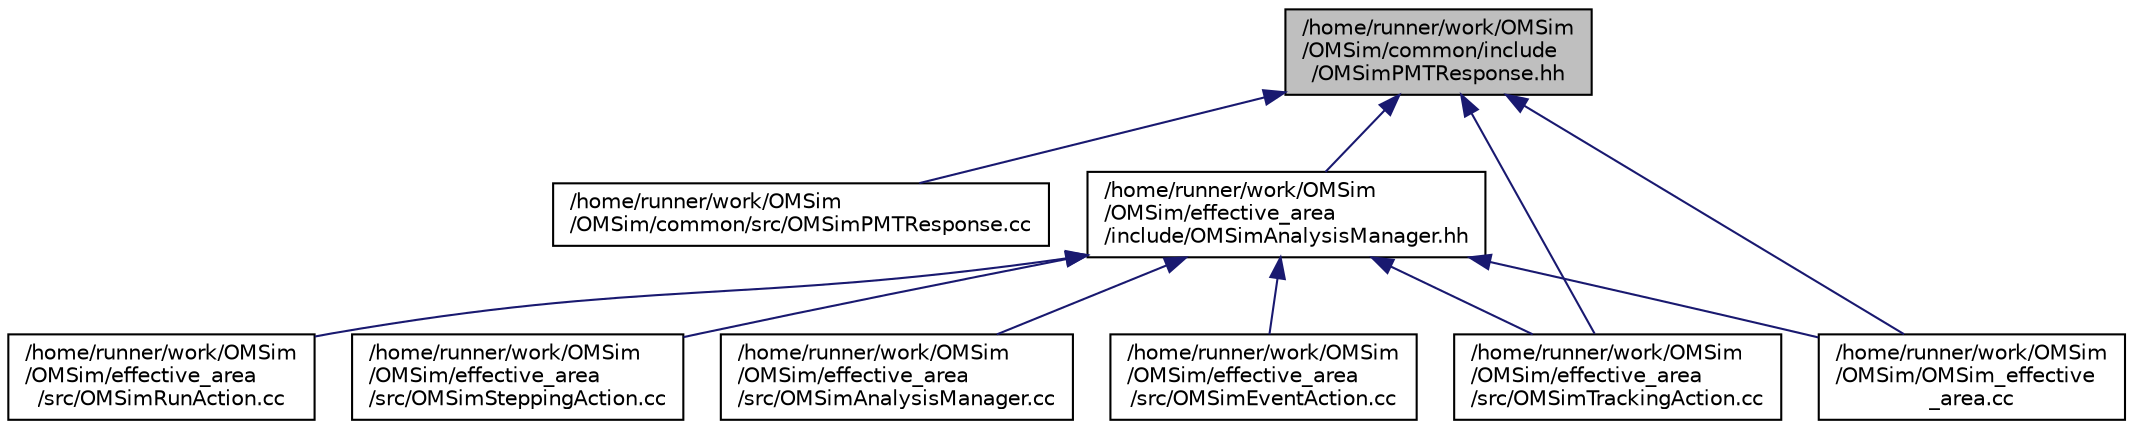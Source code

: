 digraph "/home/runner/work/OMSim/OMSim/common/include/OMSimPMTResponse.hh"
{
 // LATEX_PDF_SIZE
  edge [fontname="Helvetica",fontsize="10",labelfontname="Helvetica",labelfontsize="10"];
  node [fontname="Helvetica",fontsize="10",shape=record];
  Node1 [label="/home/runner/work/OMSim\l/OMSim/common/include\l/OMSimPMTResponse.hh",height=0.2,width=0.4,color="black", fillcolor="grey75", style="filled", fontcolor="black",tooltip=" "];
  Node1 -> Node2 [dir="back",color="midnightblue",fontsize="10",style="solid",fontname="Helvetica"];
  Node2 [label="/home/runner/work/OMSim\l/OMSim/common/src/OMSimPMTResponse.cc",height=0.2,width=0.4,color="black", fillcolor="white", style="filled",URL="$_o_m_sim_p_m_t_response_8cc.html",tooltip="PMT response simulator."];
  Node1 -> Node3 [dir="back",color="midnightblue",fontsize="10",style="solid",fontname="Helvetica"];
  Node3 [label="/home/runner/work/OMSim\l/OMSim/effective_area\l/include/OMSimAnalysisManager.hh",height=0.2,width=0.4,color="black", fillcolor="white", style="filled",URL="$_o_m_sim_analysis_manager_8hh.html",tooltip=" "];
  Node3 -> Node4 [dir="back",color="midnightblue",fontsize="10",style="solid",fontname="Helvetica"];
  Node4 [label="/home/runner/work/OMSim\l/OMSim/effective_area\l/src/OMSimAnalysisManager.cc",height=0.2,width=0.4,color="black", fillcolor="white", style="filled",URL="$_o_m_sim_analysis_manager_8cc.html",tooltip=" "];
  Node3 -> Node5 [dir="back",color="midnightblue",fontsize="10",style="solid",fontname="Helvetica"];
  Node5 [label="/home/runner/work/OMSim\l/OMSim/effective_area\l/src/OMSimEventAction.cc",height=0.2,width=0.4,color="black", fillcolor="white", style="filled",URL="$_o_m_sim_event_action_8cc.html",tooltip=" "];
  Node3 -> Node6 [dir="back",color="midnightblue",fontsize="10",style="solid",fontname="Helvetica"];
  Node6 [label="/home/runner/work/OMSim\l/OMSim/effective_area\l/src/OMSimRunAction.cc",height=0.2,width=0.4,color="black", fillcolor="white", style="filled",URL="$_o_m_sim_run_action_8cc.html",tooltip=" "];
  Node3 -> Node7 [dir="back",color="midnightblue",fontsize="10",style="solid",fontname="Helvetica"];
  Node7 [label="/home/runner/work/OMSim\l/OMSim/effective_area\l/src/OMSimSteppingAction.cc",height=0.2,width=0.4,color="black", fillcolor="white", style="filled",URL="$_o_m_sim_stepping_action_8cc.html",tooltip=" "];
  Node3 -> Node8 [dir="back",color="midnightblue",fontsize="10",style="solid",fontname="Helvetica"];
  Node8 [label="/home/runner/work/OMSim\l/OMSim/effective_area\l/src/OMSimTrackingAction.cc",height=0.2,width=0.4,color="black", fillcolor="white", style="filled",URL="$_o_m_sim_tracking_action_8cc.html",tooltip=" "];
  Node3 -> Node9 [dir="back",color="midnightblue",fontsize="10",style="solid",fontname="Helvetica"];
  Node9 [label="/home/runner/work/OMSim\l/OMSim/OMSim_effective\l_area.cc",height=0.2,width=0.4,color="black", fillcolor="white", style="filled",URL="$_o_m_sim__effective__area_8cc.html",tooltip="Main for the calculation of effective areas."];
  Node1 -> Node8 [dir="back",color="midnightblue",fontsize="10",style="solid",fontname="Helvetica"];
  Node1 -> Node9 [dir="back",color="midnightblue",fontsize="10",style="solid",fontname="Helvetica"];
}
